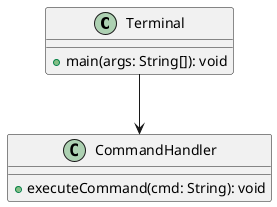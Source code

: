@startuml diagrama
class Terminal {
    +main(args: String[]): void
}

class CommandHandler {
    +executeCommand(cmd: String): void
}

Terminal --> CommandHandler
@enduml
